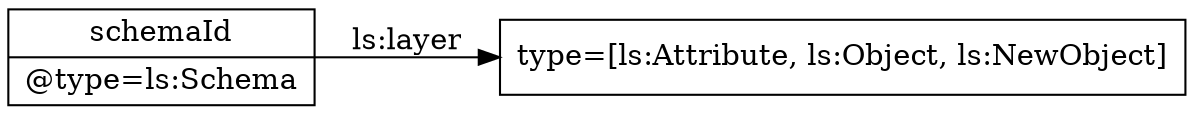 digraph g {
  rankdir = "LR";

  schemaRoot [ shape = "record", label="schemaId | @type=ls:Schema"];
  layerRoot [ shape = "record", label="type=[ls:Attribute, ls:Object, ls:NewObject]"];

  schemaRoot -> layerRoot [ label="ls:layer" ];
}